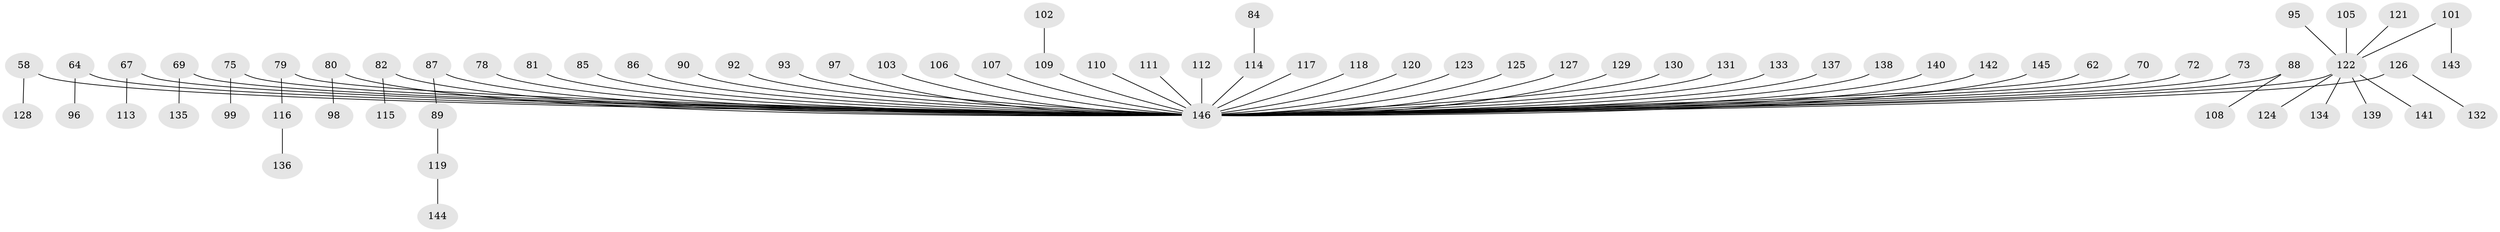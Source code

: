 // original degree distribution, {6: 0.0273972602739726, 3: 0.11643835616438356, 4: 0.07534246575342465, 7: 0.00684931506849315, 2: 0.23972602739726026, 5: 0.0273972602739726, 1: 0.5068493150684932}
// Generated by graph-tools (version 1.1) at 2025/52/03/09/25 04:52:42]
// undirected, 73 vertices, 72 edges
graph export_dot {
graph [start="1"]
  node [color=gray90,style=filled];
  58;
  62;
  64;
  67;
  69;
  70;
  72;
  73;
  75 [super="+32+59"];
  78;
  79;
  80 [super="+76"];
  81;
  82;
  84;
  85;
  86;
  87;
  88;
  89;
  90;
  92;
  93;
  95;
  96;
  97;
  98;
  99;
  101;
  102;
  103;
  105;
  106;
  107;
  108;
  109 [super="+68"];
  110;
  111;
  112;
  113;
  114 [super="+74"];
  115;
  116;
  117;
  118;
  119;
  120;
  121;
  122 [super="+71+63"];
  123;
  124;
  125;
  126;
  127;
  128;
  129;
  130;
  131;
  132;
  133;
  134;
  135;
  136;
  137;
  138;
  139;
  140;
  141;
  142;
  143;
  144;
  145;
  146 [super="+31+104+56+57+77"];
  58 -- 128;
  58 -- 146;
  62 -- 146;
  64 -- 96;
  64 -- 146;
  67 -- 113;
  67 -- 146;
  69 -- 135;
  69 -- 146;
  70 -- 146;
  72 -- 146;
  73 -- 146;
  75 -- 99;
  75 -- 146;
  78 -- 146;
  79 -- 116;
  79 -- 146;
  80 -- 98;
  80 -- 146;
  81 -- 146;
  82 -- 115;
  82 -- 146;
  84 -- 114;
  85 -- 146;
  86 -- 146;
  87 -- 89;
  87 -- 146;
  88 -- 108;
  88 -- 146;
  89 -- 119;
  90 -- 146;
  92 -- 146;
  93 -- 146;
  95 -- 122;
  97 -- 146;
  101 -- 143;
  101 -- 122;
  102 -- 109;
  103 -- 146;
  105 -- 122;
  106 -- 146;
  107 -- 146;
  109 -- 146;
  110 -- 146;
  111 -- 146;
  112 -- 146;
  114 -- 146;
  116 -- 136;
  117 -- 146;
  118 -- 146;
  119 -- 144;
  120 -- 146;
  121 -- 122;
  122 -- 134;
  122 -- 139;
  122 -- 124;
  122 -- 141;
  122 -- 146;
  123 -- 146;
  125 -- 146;
  126 -- 132;
  126 -- 146;
  127 -- 146;
  129 -- 146;
  130 -- 146;
  131 -- 146;
  133 -- 146;
  137 -- 146;
  138 -- 146;
  140 -- 146;
  142 -- 146;
  145 -- 146;
}
